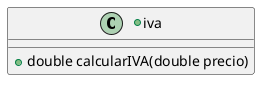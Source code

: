 @startuml
'https://plantuml.com/class-diagram

+class iva{
    +double calcularIVA(double precio)
}

@enduml